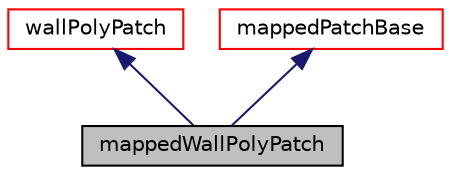 digraph "mappedWallPolyPatch"
{
  bgcolor="transparent";
  edge [fontname="Helvetica",fontsize="10",labelfontname="Helvetica",labelfontsize="10"];
  node [fontname="Helvetica",fontsize="10",shape=record];
  Node9 [label="mappedWallPolyPatch",height=0.2,width=0.4,color="black", fillcolor="grey75", style="filled", fontcolor="black"];
  Node10 -> Node9 [dir="back",color="midnightblue",fontsize="10",style="solid",fontname="Helvetica"];
  Node10 [label="wallPolyPatch",height=0.2,width=0.4,color="red",URL="$a28629.html",tooltip="Foam::wallPolyPatch. "];
  Node16 -> Node9 [dir="back",color="midnightblue",fontsize="10",style="solid",fontname="Helvetica"];
  Node16 [label="mappedPatchBase",height=0.2,width=0.4,color="red",URL="$a26225.html",tooltip="Determines a mapping between patch face centres and mesh cell or face centres and processors they&#39;re ..."];
}
